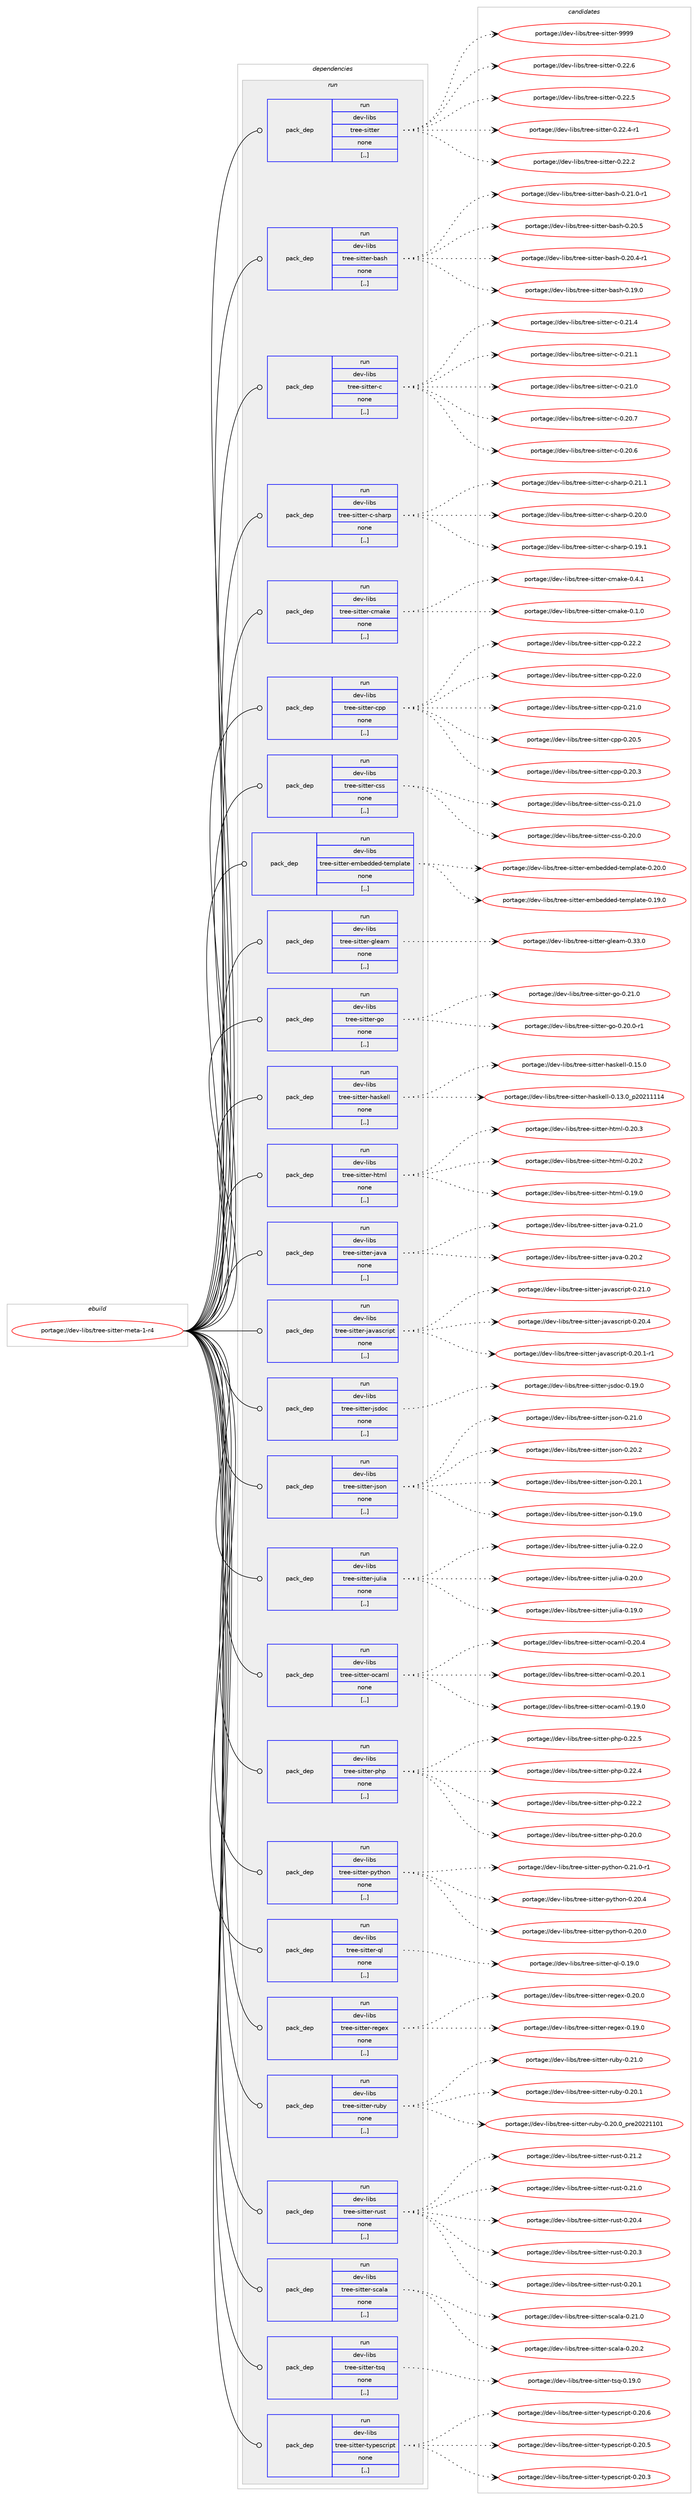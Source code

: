 digraph prolog {

# *************
# Graph options
# *************

newrank=true;
concentrate=true;
compound=true;
graph [rankdir=LR,fontname=Helvetica,fontsize=10,ranksep=1.5];#, ranksep=2.5, nodesep=0.2];
edge  [arrowhead=vee];
node  [fontname=Helvetica,fontsize=10];

# **********
# The ebuild
# **********

subgraph cluster_leftcol {
color=gray;
label=<<i>ebuild</i>>;
id [label="portage://dev-libs/tree-sitter-meta-1-r4", color=red, width=4, href="../dev-libs/tree-sitter-meta-1-r4.svg"];
}

# ****************
# The dependencies
# ****************

subgraph cluster_midcol {
color=gray;
label=<<i>dependencies</i>>;
subgraph cluster_compile {
fillcolor="#eeeeee";
style=filled;
label=<<i>compile</i>>;
}
subgraph cluster_compileandrun {
fillcolor="#eeeeee";
style=filled;
label=<<i>compile and run</i>>;
}
subgraph cluster_run {
fillcolor="#eeeeee";
style=filled;
label=<<i>run</i>>;
subgraph pack85301 {
dependency115006 [label=<<TABLE BORDER="0" CELLBORDER="1" CELLSPACING="0" CELLPADDING="4" WIDTH="220"><TR><TD ROWSPAN="6" CELLPADDING="30">pack_dep</TD></TR><TR><TD WIDTH="110">run</TD></TR><TR><TD>dev-libs</TD></TR><TR><TD>tree-sitter</TD></TR><TR><TD>none</TD></TR><TR><TD>[,,]</TD></TR></TABLE>>, shape=none, color=blue];
}
id:e -> dependency115006:w [weight=20,style="solid",arrowhead="odot"];
subgraph pack85302 {
dependency115007 [label=<<TABLE BORDER="0" CELLBORDER="1" CELLSPACING="0" CELLPADDING="4" WIDTH="220"><TR><TD ROWSPAN="6" CELLPADDING="30">pack_dep</TD></TR><TR><TD WIDTH="110">run</TD></TR><TR><TD>dev-libs</TD></TR><TR><TD>tree-sitter-bash</TD></TR><TR><TD>none</TD></TR><TR><TD>[,,]</TD></TR></TABLE>>, shape=none, color=blue];
}
id:e -> dependency115007:w [weight=20,style="solid",arrowhead="odot"];
subgraph pack85303 {
dependency115008 [label=<<TABLE BORDER="0" CELLBORDER="1" CELLSPACING="0" CELLPADDING="4" WIDTH="220"><TR><TD ROWSPAN="6" CELLPADDING="30">pack_dep</TD></TR><TR><TD WIDTH="110">run</TD></TR><TR><TD>dev-libs</TD></TR><TR><TD>tree-sitter-c</TD></TR><TR><TD>none</TD></TR><TR><TD>[,,]</TD></TR></TABLE>>, shape=none, color=blue];
}
id:e -> dependency115008:w [weight=20,style="solid",arrowhead="odot"];
subgraph pack85304 {
dependency115009 [label=<<TABLE BORDER="0" CELLBORDER="1" CELLSPACING="0" CELLPADDING="4" WIDTH="220"><TR><TD ROWSPAN="6" CELLPADDING="30">pack_dep</TD></TR><TR><TD WIDTH="110">run</TD></TR><TR><TD>dev-libs</TD></TR><TR><TD>tree-sitter-c-sharp</TD></TR><TR><TD>none</TD></TR><TR><TD>[,,]</TD></TR></TABLE>>, shape=none, color=blue];
}
id:e -> dependency115009:w [weight=20,style="solid",arrowhead="odot"];
subgraph pack85305 {
dependency115010 [label=<<TABLE BORDER="0" CELLBORDER="1" CELLSPACING="0" CELLPADDING="4" WIDTH="220"><TR><TD ROWSPAN="6" CELLPADDING="30">pack_dep</TD></TR><TR><TD WIDTH="110">run</TD></TR><TR><TD>dev-libs</TD></TR><TR><TD>tree-sitter-cmake</TD></TR><TR><TD>none</TD></TR><TR><TD>[,,]</TD></TR></TABLE>>, shape=none, color=blue];
}
id:e -> dependency115010:w [weight=20,style="solid",arrowhead="odot"];
subgraph pack85306 {
dependency115011 [label=<<TABLE BORDER="0" CELLBORDER="1" CELLSPACING="0" CELLPADDING="4" WIDTH="220"><TR><TD ROWSPAN="6" CELLPADDING="30">pack_dep</TD></TR><TR><TD WIDTH="110">run</TD></TR><TR><TD>dev-libs</TD></TR><TR><TD>tree-sitter-cpp</TD></TR><TR><TD>none</TD></TR><TR><TD>[,,]</TD></TR></TABLE>>, shape=none, color=blue];
}
id:e -> dependency115011:w [weight=20,style="solid",arrowhead="odot"];
subgraph pack85307 {
dependency115012 [label=<<TABLE BORDER="0" CELLBORDER="1" CELLSPACING="0" CELLPADDING="4" WIDTH="220"><TR><TD ROWSPAN="6" CELLPADDING="30">pack_dep</TD></TR><TR><TD WIDTH="110">run</TD></TR><TR><TD>dev-libs</TD></TR><TR><TD>tree-sitter-css</TD></TR><TR><TD>none</TD></TR><TR><TD>[,,]</TD></TR></TABLE>>, shape=none, color=blue];
}
id:e -> dependency115012:w [weight=20,style="solid",arrowhead="odot"];
subgraph pack85308 {
dependency115013 [label=<<TABLE BORDER="0" CELLBORDER="1" CELLSPACING="0" CELLPADDING="4" WIDTH="220"><TR><TD ROWSPAN="6" CELLPADDING="30">pack_dep</TD></TR><TR><TD WIDTH="110">run</TD></TR><TR><TD>dev-libs</TD></TR><TR><TD>tree-sitter-embedded-template</TD></TR><TR><TD>none</TD></TR><TR><TD>[,,]</TD></TR></TABLE>>, shape=none, color=blue];
}
id:e -> dependency115013:w [weight=20,style="solid",arrowhead="odot"];
subgraph pack85309 {
dependency115014 [label=<<TABLE BORDER="0" CELLBORDER="1" CELLSPACING="0" CELLPADDING="4" WIDTH="220"><TR><TD ROWSPAN="6" CELLPADDING="30">pack_dep</TD></TR><TR><TD WIDTH="110">run</TD></TR><TR><TD>dev-libs</TD></TR><TR><TD>tree-sitter-gleam</TD></TR><TR><TD>none</TD></TR><TR><TD>[,,]</TD></TR></TABLE>>, shape=none, color=blue];
}
id:e -> dependency115014:w [weight=20,style="solid",arrowhead="odot"];
subgraph pack85310 {
dependency115015 [label=<<TABLE BORDER="0" CELLBORDER="1" CELLSPACING="0" CELLPADDING="4" WIDTH="220"><TR><TD ROWSPAN="6" CELLPADDING="30">pack_dep</TD></TR><TR><TD WIDTH="110">run</TD></TR><TR><TD>dev-libs</TD></TR><TR><TD>tree-sitter-go</TD></TR><TR><TD>none</TD></TR><TR><TD>[,,]</TD></TR></TABLE>>, shape=none, color=blue];
}
id:e -> dependency115015:w [weight=20,style="solid",arrowhead="odot"];
subgraph pack85311 {
dependency115016 [label=<<TABLE BORDER="0" CELLBORDER="1" CELLSPACING="0" CELLPADDING="4" WIDTH="220"><TR><TD ROWSPAN="6" CELLPADDING="30">pack_dep</TD></TR><TR><TD WIDTH="110">run</TD></TR><TR><TD>dev-libs</TD></TR><TR><TD>tree-sitter-haskell</TD></TR><TR><TD>none</TD></TR><TR><TD>[,,]</TD></TR></TABLE>>, shape=none, color=blue];
}
id:e -> dependency115016:w [weight=20,style="solid",arrowhead="odot"];
subgraph pack85312 {
dependency115017 [label=<<TABLE BORDER="0" CELLBORDER="1" CELLSPACING="0" CELLPADDING="4" WIDTH="220"><TR><TD ROWSPAN="6" CELLPADDING="30">pack_dep</TD></TR><TR><TD WIDTH="110">run</TD></TR><TR><TD>dev-libs</TD></TR><TR><TD>tree-sitter-html</TD></TR><TR><TD>none</TD></TR><TR><TD>[,,]</TD></TR></TABLE>>, shape=none, color=blue];
}
id:e -> dependency115017:w [weight=20,style="solid",arrowhead="odot"];
subgraph pack85313 {
dependency115018 [label=<<TABLE BORDER="0" CELLBORDER="1" CELLSPACING="0" CELLPADDING="4" WIDTH="220"><TR><TD ROWSPAN="6" CELLPADDING="30">pack_dep</TD></TR><TR><TD WIDTH="110">run</TD></TR><TR><TD>dev-libs</TD></TR><TR><TD>tree-sitter-java</TD></TR><TR><TD>none</TD></TR><TR><TD>[,,]</TD></TR></TABLE>>, shape=none, color=blue];
}
id:e -> dependency115018:w [weight=20,style="solid",arrowhead="odot"];
subgraph pack85314 {
dependency115019 [label=<<TABLE BORDER="0" CELLBORDER="1" CELLSPACING="0" CELLPADDING="4" WIDTH="220"><TR><TD ROWSPAN="6" CELLPADDING="30">pack_dep</TD></TR><TR><TD WIDTH="110">run</TD></TR><TR><TD>dev-libs</TD></TR><TR><TD>tree-sitter-javascript</TD></TR><TR><TD>none</TD></TR><TR><TD>[,,]</TD></TR></TABLE>>, shape=none, color=blue];
}
id:e -> dependency115019:w [weight=20,style="solid",arrowhead="odot"];
subgraph pack85315 {
dependency115020 [label=<<TABLE BORDER="0" CELLBORDER="1" CELLSPACING="0" CELLPADDING="4" WIDTH="220"><TR><TD ROWSPAN="6" CELLPADDING="30">pack_dep</TD></TR><TR><TD WIDTH="110">run</TD></TR><TR><TD>dev-libs</TD></TR><TR><TD>tree-sitter-jsdoc</TD></TR><TR><TD>none</TD></TR><TR><TD>[,,]</TD></TR></TABLE>>, shape=none, color=blue];
}
id:e -> dependency115020:w [weight=20,style="solid",arrowhead="odot"];
subgraph pack85316 {
dependency115021 [label=<<TABLE BORDER="0" CELLBORDER="1" CELLSPACING="0" CELLPADDING="4" WIDTH="220"><TR><TD ROWSPAN="6" CELLPADDING="30">pack_dep</TD></TR><TR><TD WIDTH="110">run</TD></TR><TR><TD>dev-libs</TD></TR><TR><TD>tree-sitter-json</TD></TR><TR><TD>none</TD></TR><TR><TD>[,,]</TD></TR></TABLE>>, shape=none, color=blue];
}
id:e -> dependency115021:w [weight=20,style="solid",arrowhead="odot"];
subgraph pack85317 {
dependency115022 [label=<<TABLE BORDER="0" CELLBORDER="1" CELLSPACING="0" CELLPADDING="4" WIDTH="220"><TR><TD ROWSPAN="6" CELLPADDING="30">pack_dep</TD></TR><TR><TD WIDTH="110">run</TD></TR><TR><TD>dev-libs</TD></TR><TR><TD>tree-sitter-julia</TD></TR><TR><TD>none</TD></TR><TR><TD>[,,]</TD></TR></TABLE>>, shape=none, color=blue];
}
id:e -> dependency115022:w [weight=20,style="solid",arrowhead="odot"];
subgraph pack85318 {
dependency115023 [label=<<TABLE BORDER="0" CELLBORDER="1" CELLSPACING="0" CELLPADDING="4" WIDTH="220"><TR><TD ROWSPAN="6" CELLPADDING="30">pack_dep</TD></TR><TR><TD WIDTH="110">run</TD></TR><TR><TD>dev-libs</TD></TR><TR><TD>tree-sitter-ocaml</TD></TR><TR><TD>none</TD></TR><TR><TD>[,,]</TD></TR></TABLE>>, shape=none, color=blue];
}
id:e -> dependency115023:w [weight=20,style="solid",arrowhead="odot"];
subgraph pack85319 {
dependency115024 [label=<<TABLE BORDER="0" CELLBORDER="1" CELLSPACING="0" CELLPADDING="4" WIDTH="220"><TR><TD ROWSPAN="6" CELLPADDING="30">pack_dep</TD></TR><TR><TD WIDTH="110">run</TD></TR><TR><TD>dev-libs</TD></TR><TR><TD>tree-sitter-php</TD></TR><TR><TD>none</TD></TR><TR><TD>[,,]</TD></TR></TABLE>>, shape=none, color=blue];
}
id:e -> dependency115024:w [weight=20,style="solid",arrowhead="odot"];
subgraph pack85320 {
dependency115025 [label=<<TABLE BORDER="0" CELLBORDER="1" CELLSPACING="0" CELLPADDING="4" WIDTH="220"><TR><TD ROWSPAN="6" CELLPADDING="30">pack_dep</TD></TR><TR><TD WIDTH="110">run</TD></TR><TR><TD>dev-libs</TD></TR><TR><TD>tree-sitter-python</TD></TR><TR><TD>none</TD></TR><TR><TD>[,,]</TD></TR></TABLE>>, shape=none, color=blue];
}
id:e -> dependency115025:w [weight=20,style="solid",arrowhead="odot"];
subgraph pack85321 {
dependency115026 [label=<<TABLE BORDER="0" CELLBORDER="1" CELLSPACING="0" CELLPADDING="4" WIDTH="220"><TR><TD ROWSPAN="6" CELLPADDING="30">pack_dep</TD></TR><TR><TD WIDTH="110">run</TD></TR><TR><TD>dev-libs</TD></TR><TR><TD>tree-sitter-ql</TD></TR><TR><TD>none</TD></TR><TR><TD>[,,]</TD></TR></TABLE>>, shape=none, color=blue];
}
id:e -> dependency115026:w [weight=20,style="solid",arrowhead="odot"];
subgraph pack85322 {
dependency115027 [label=<<TABLE BORDER="0" CELLBORDER="1" CELLSPACING="0" CELLPADDING="4" WIDTH="220"><TR><TD ROWSPAN="6" CELLPADDING="30">pack_dep</TD></TR><TR><TD WIDTH="110">run</TD></TR><TR><TD>dev-libs</TD></TR><TR><TD>tree-sitter-regex</TD></TR><TR><TD>none</TD></TR><TR><TD>[,,]</TD></TR></TABLE>>, shape=none, color=blue];
}
id:e -> dependency115027:w [weight=20,style="solid",arrowhead="odot"];
subgraph pack85323 {
dependency115028 [label=<<TABLE BORDER="0" CELLBORDER="1" CELLSPACING="0" CELLPADDING="4" WIDTH="220"><TR><TD ROWSPAN="6" CELLPADDING="30">pack_dep</TD></TR><TR><TD WIDTH="110">run</TD></TR><TR><TD>dev-libs</TD></TR><TR><TD>tree-sitter-ruby</TD></TR><TR><TD>none</TD></TR><TR><TD>[,,]</TD></TR></TABLE>>, shape=none, color=blue];
}
id:e -> dependency115028:w [weight=20,style="solid",arrowhead="odot"];
subgraph pack85324 {
dependency115029 [label=<<TABLE BORDER="0" CELLBORDER="1" CELLSPACING="0" CELLPADDING="4" WIDTH="220"><TR><TD ROWSPAN="6" CELLPADDING="30">pack_dep</TD></TR><TR><TD WIDTH="110">run</TD></TR><TR><TD>dev-libs</TD></TR><TR><TD>tree-sitter-rust</TD></TR><TR><TD>none</TD></TR><TR><TD>[,,]</TD></TR></TABLE>>, shape=none, color=blue];
}
id:e -> dependency115029:w [weight=20,style="solid",arrowhead="odot"];
subgraph pack85325 {
dependency115030 [label=<<TABLE BORDER="0" CELLBORDER="1" CELLSPACING="0" CELLPADDING="4" WIDTH="220"><TR><TD ROWSPAN="6" CELLPADDING="30">pack_dep</TD></TR><TR><TD WIDTH="110">run</TD></TR><TR><TD>dev-libs</TD></TR><TR><TD>tree-sitter-scala</TD></TR><TR><TD>none</TD></TR><TR><TD>[,,]</TD></TR></TABLE>>, shape=none, color=blue];
}
id:e -> dependency115030:w [weight=20,style="solid",arrowhead="odot"];
subgraph pack85326 {
dependency115031 [label=<<TABLE BORDER="0" CELLBORDER="1" CELLSPACING="0" CELLPADDING="4" WIDTH="220"><TR><TD ROWSPAN="6" CELLPADDING="30">pack_dep</TD></TR><TR><TD WIDTH="110">run</TD></TR><TR><TD>dev-libs</TD></TR><TR><TD>tree-sitter-tsq</TD></TR><TR><TD>none</TD></TR><TR><TD>[,,]</TD></TR></TABLE>>, shape=none, color=blue];
}
id:e -> dependency115031:w [weight=20,style="solid",arrowhead="odot"];
subgraph pack85327 {
dependency115032 [label=<<TABLE BORDER="0" CELLBORDER="1" CELLSPACING="0" CELLPADDING="4" WIDTH="220"><TR><TD ROWSPAN="6" CELLPADDING="30">pack_dep</TD></TR><TR><TD WIDTH="110">run</TD></TR><TR><TD>dev-libs</TD></TR><TR><TD>tree-sitter-typescript</TD></TR><TR><TD>none</TD></TR><TR><TD>[,,]</TD></TR></TABLE>>, shape=none, color=blue];
}
id:e -> dependency115032:w [weight=20,style="solid",arrowhead="odot"];
}
}

# **************
# The candidates
# **************

subgraph cluster_choices {
rank=same;
color=gray;
label=<<i>candidates</i>>;

subgraph choice85301 {
color=black;
nodesep=1;
choice100101118451081059811547116114101101451151051161161011144557575757 [label="portage://dev-libs/tree-sitter-9999", color=red, width=4,href="../dev-libs/tree-sitter-9999.svg"];
choice1001011184510810598115471161141011014511510511611610111445484650504654 [label="portage://dev-libs/tree-sitter-0.22.6", color=red, width=4,href="../dev-libs/tree-sitter-0.22.6.svg"];
choice1001011184510810598115471161141011014511510511611610111445484650504653 [label="portage://dev-libs/tree-sitter-0.22.5", color=red, width=4,href="../dev-libs/tree-sitter-0.22.5.svg"];
choice10010111845108105981154711611410110145115105116116101114454846505046524511449 [label="portage://dev-libs/tree-sitter-0.22.4-r1", color=red, width=4,href="../dev-libs/tree-sitter-0.22.4-r1.svg"];
choice1001011184510810598115471161141011014511510511611610111445484650504650 [label="portage://dev-libs/tree-sitter-0.22.2", color=red, width=4,href="../dev-libs/tree-sitter-0.22.2.svg"];
dependency115006:e -> choice100101118451081059811547116114101101451151051161161011144557575757:w [style=dotted,weight="100"];
dependency115006:e -> choice1001011184510810598115471161141011014511510511611610111445484650504654:w [style=dotted,weight="100"];
dependency115006:e -> choice1001011184510810598115471161141011014511510511611610111445484650504653:w [style=dotted,weight="100"];
dependency115006:e -> choice10010111845108105981154711611410110145115105116116101114454846505046524511449:w [style=dotted,weight="100"];
dependency115006:e -> choice1001011184510810598115471161141011014511510511611610111445484650504650:w [style=dotted,weight="100"];
}
subgraph choice85302 {
color=black;
nodesep=1;
choice10010111845108105981154711611410110145115105116116101114459897115104454846504946484511449 [label="portage://dev-libs/tree-sitter-bash-0.21.0-r1", color=red, width=4,href="../dev-libs/tree-sitter-bash-0.21.0-r1.svg"];
choice1001011184510810598115471161141011014511510511611610111445989711510445484650484653 [label="portage://dev-libs/tree-sitter-bash-0.20.5", color=red, width=4,href="../dev-libs/tree-sitter-bash-0.20.5.svg"];
choice10010111845108105981154711611410110145115105116116101114459897115104454846504846524511449 [label="portage://dev-libs/tree-sitter-bash-0.20.4-r1", color=red, width=4,href="../dev-libs/tree-sitter-bash-0.20.4-r1.svg"];
choice1001011184510810598115471161141011014511510511611610111445989711510445484649574648 [label="portage://dev-libs/tree-sitter-bash-0.19.0", color=red, width=4,href="../dev-libs/tree-sitter-bash-0.19.0.svg"];
dependency115007:e -> choice10010111845108105981154711611410110145115105116116101114459897115104454846504946484511449:w [style=dotted,weight="100"];
dependency115007:e -> choice1001011184510810598115471161141011014511510511611610111445989711510445484650484653:w [style=dotted,weight="100"];
dependency115007:e -> choice10010111845108105981154711611410110145115105116116101114459897115104454846504846524511449:w [style=dotted,weight="100"];
dependency115007:e -> choice1001011184510810598115471161141011014511510511611610111445989711510445484649574648:w [style=dotted,weight="100"];
}
subgraph choice85303 {
color=black;
nodesep=1;
choice10010111845108105981154711611410110145115105116116101114459945484650494652 [label="portage://dev-libs/tree-sitter-c-0.21.4", color=red, width=4,href="../dev-libs/tree-sitter-c-0.21.4.svg"];
choice10010111845108105981154711611410110145115105116116101114459945484650494649 [label="portage://dev-libs/tree-sitter-c-0.21.1", color=red, width=4,href="../dev-libs/tree-sitter-c-0.21.1.svg"];
choice10010111845108105981154711611410110145115105116116101114459945484650494648 [label="portage://dev-libs/tree-sitter-c-0.21.0", color=red, width=4,href="../dev-libs/tree-sitter-c-0.21.0.svg"];
choice10010111845108105981154711611410110145115105116116101114459945484650484655 [label="portage://dev-libs/tree-sitter-c-0.20.7", color=red, width=4,href="../dev-libs/tree-sitter-c-0.20.7.svg"];
choice10010111845108105981154711611410110145115105116116101114459945484650484654 [label="portage://dev-libs/tree-sitter-c-0.20.6", color=red, width=4,href="../dev-libs/tree-sitter-c-0.20.6.svg"];
dependency115008:e -> choice10010111845108105981154711611410110145115105116116101114459945484650494652:w [style=dotted,weight="100"];
dependency115008:e -> choice10010111845108105981154711611410110145115105116116101114459945484650494649:w [style=dotted,weight="100"];
dependency115008:e -> choice10010111845108105981154711611410110145115105116116101114459945484650494648:w [style=dotted,weight="100"];
dependency115008:e -> choice10010111845108105981154711611410110145115105116116101114459945484650484655:w [style=dotted,weight="100"];
dependency115008:e -> choice10010111845108105981154711611410110145115105116116101114459945484650484654:w [style=dotted,weight="100"];
}
subgraph choice85304 {
color=black;
nodesep=1;
choice100101118451081059811547116114101101451151051161161011144599451151049711411245484650494649 [label="portage://dev-libs/tree-sitter-c-sharp-0.21.1", color=red, width=4,href="../dev-libs/tree-sitter-c-sharp-0.21.1.svg"];
choice100101118451081059811547116114101101451151051161161011144599451151049711411245484650484648 [label="portage://dev-libs/tree-sitter-c-sharp-0.20.0", color=red, width=4,href="../dev-libs/tree-sitter-c-sharp-0.20.0.svg"];
choice100101118451081059811547116114101101451151051161161011144599451151049711411245484649574649 [label="portage://dev-libs/tree-sitter-c-sharp-0.19.1", color=red, width=4,href="../dev-libs/tree-sitter-c-sharp-0.19.1.svg"];
dependency115009:e -> choice100101118451081059811547116114101101451151051161161011144599451151049711411245484650494649:w [style=dotted,weight="100"];
dependency115009:e -> choice100101118451081059811547116114101101451151051161161011144599451151049711411245484650484648:w [style=dotted,weight="100"];
dependency115009:e -> choice100101118451081059811547116114101101451151051161161011144599451151049711411245484649574649:w [style=dotted,weight="100"];
}
subgraph choice85305 {
color=black;
nodesep=1;
choice10010111845108105981154711611410110145115105116116101114459910997107101454846524649 [label="portage://dev-libs/tree-sitter-cmake-0.4.1", color=red, width=4,href="../dev-libs/tree-sitter-cmake-0.4.1.svg"];
choice10010111845108105981154711611410110145115105116116101114459910997107101454846494648 [label="portage://dev-libs/tree-sitter-cmake-0.1.0", color=red, width=4,href="../dev-libs/tree-sitter-cmake-0.1.0.svg"];
dependency115010:e -> choice10010111845108105981154711611410110145115105116116101114459910997107101454846524649:w [style=dotted,weight="100"];
dependency115010:e -> choice10010111845108105981154711611410110145115105116116101114459910997107101454846494648:w [style=dotted,weight="100"];
}
subgraph choice85306 {
color=black;
nodesep=1;
choice10010111845108105981154711611410110145115105116116101114459911211245484650504650 [label="portage://dev-libs/tree-sitter-cpp-0.22.2", color=red, width=4,href="../dev-libs/tree-sitter-cpp-0.22.2.svg"];
choice10010111845108105981154711611410110145115105116116101114459911211245484650504648 [label="portage://dev-libs/tree-sitter-cpp-0.22.0", color=red, width=4,href="../dev-libs/tree-sitter-cpp-0.22.0.svg"];
choice10010111845108105981154711611410110145115105116116101114459911211245484650494648 [label="portage://dev-libs/tree-sitter-cpp-0.21.0", color=red, width=4,href="../dev-libs/tree-sitter-cpp-0.21.0.svg"];
choice10010111845108105981154711611410110145115105116116101114459911211245484650484653 [label="portage://dev-libs/tree-sitter-cpp-0.20.5", color=red, width=4,href="../dev-libs/tree-sitter-cpp-0.20.5.svg"];
choice10010111845108105981154711611410110145115105116116101114459911211245484650484651 [label="portage://dev-libs/tree-sitter-cpp-0.20.3", color=red, width=4,href="../dev-libs/tree-sitter-cpp-0.20.3.svg"];
dependency115011:e -> choice10010111845108105981154711611410110145115105116116101114459911211245484650504650:w [style=dotted,weight="100"];
dependency115011:e -> choice10010111845108105981154711611410110145115105116116101114459911211245484650504648:w [style=dotted,weight="100"];
dependency115011:e -> choice10010111845108105981154711611410110145115105116116101114459911211245484650494648:w [style=dotted,weight="100"];
dependency115011:e -> choice10010111845108105981154711611410110145115105116116101114459911211245484650484653:w [style=dotted,weight="100"];
dependency115011:e -> choice10010111845108105981154711611410110145115105116116101114459911211245484650484651:w [style=dotted,weight="100"];
}
subgraph choice85307 {
color=black;
nodesep=1;
choice10010111845108105981154711611410110145115105116116101114459911511545484650494648 [label="portage://dev-libs/tree-sitter-css-0.21.0", color=red, width=4,href="../dev-libs/tree-sitter-css-0.21.0.svg"];
choice10010111845108105981154711611410110145115105116116101114459911511545484650484648 [label="portage://dev-libs/tree-sitter-css-0.20.0", color=red, width=4,href="../dev-libs/tree-sitter-css-0.20.0.svg"];
dependency115012:e -> choice10010111845108105981154711611410110145115105116116101114459911511545484650494648:w [style=dotted,weight="100"];
dependency115012:e -> choice10010111845108105981154711611410110145115105116116101114459911511545484650484648:w [style=dotted,weight="100"];
}
subgraph choice85308 {
color=black;
nodesep=1;
choice100101118451081059811547116114101101451151051161161011144510110998101100100101100451161011091121089711610145484650484648 [label="portage://dev-libs/tree-sitter-embedded-template-0.20.0", color=red, width=4,href="../dev-libs/tree-sitter-embedded-template-0.20.0.svg"];
choice100101118451081059811547116114101101451151051161161011144510110998101100100101100451161011091121089711610145484649574648 [label="portage://dev-libs/tree-sitter-embedded-template-0.19.0", color=red, width=4,href="../dev-libs/tree-sitter-embedded-template-0.19.0.svg"];
dependency115013:e -> choice100101118451081059811547116114101101451151051161161011144510110998101100100101100451161011091121089711610145484650484648:w [style=dotted,weight="100"];
dependency115013:e -> choice100101118451081059811547116114101101451151051161161011144510110998101100100101100451161011091121089711610145484649574648:w [style=dotted,weight="100"];
}
subgraph choice85309 {
color=black;
nodesep=1;
choice10010111845108105981154711611410110145115105116116101114451031081019710945484651514648 [label="portage://dev-libs/tree-sitter-gleam-0.33.0", color=red, width=4,href="../dev-libs/tree-sitter-gleam-0.33.0.svg"];
dependency115014:e -> choice10010111845108105981154711611410110145115105116116101114451031081019710945484651514648:w [style=dotted,weight="100"];
}
subgraph choice85310 {
color=black;
nodesep=1;
choice100101118451081059811547116114101101451151051161161011144510311145484650494648 [label="portage://dev-libs/tree-sitter-go-0.21.0", color=red, width=4,href="../dev-libs/tree-sitter-go-0.21.0.svg"];
choice1001011184510810598115471161141011014511510511611610111445103111454846504846484511449 [label="portage://dev-libs/tree-sitter-go-0.20.0-r1", color=red, width=4,href="../dev-libs/tree-sitter-go-0.20.0-r1.svg"];
dependency115015:e -> choice100101118451081059811547116114101101451151051161161011144510311145484650494648:w [style=dotted,weight="100"];
dependency115015:e -> choice1001011184510810598115471161141011014511510511611610111445103111454846504846484511449:w [style=dotted,weight="100"];
}
subgraph choice85311 {
color=black;
nodesep=1;
choice10010111845108105981154711611410110145115105116116101114451049711510710110810845484649534648 [label="portage://dev-libs/tree-sitter-haskell-0.15.0", color=red, width=4,href="../dev-libs/tree-sitter-haskell-0.15.0.svg"];
choice10010111845108105981154711611410110145115105116116101114451049711510710110810845484649514648951125048504949494952 [label="portage://dev-libs/tree-sitter-haskell-0.13.0_p20211114", color=red, width=4,href="../dev-libs/tree-sitter-haskell-0.13.0_p20211114.svg"];
dependency115016:e -> choice10010111845108105981154711611410110145115105116116101114451049711510710110810845484649534648:w [style=dotted,weight="100"];
dependency115016:e -> choice10010111845108105981154711611410110145115105116116101114451049711510710110810845484649514648951125048504949494952:w [style=dotted,weight="100"];
}
subgraph choice85312 {
color=black;
nodesep=1;
choice100101118451081059811547116114101101451151051161161011144510411610910845484650484651 [label="portage://dev-libs/tree-sitter-html-0.20.3", color=red, width=4,href="../dev-libs/tree-sitter-html-0.20.3.svg"];
choice100101118451081059811547116114101101451151051161161011144510411610910845484650484650 [label="portage://dev-libs/tree-sitter-html-0.20.2", color=red, width=4,href="../dev-libs/tree-sitter-html-0.20.2.svg"];
choice100101118451081059811547116114101101451151051161161011144510411610910845484649574648 [label="portage://dev-libs/tree-sitter-html-0.19.0", color=red, width=4,href="../dev-libs/tree-sitter-html-0.19.0.svg"];
dependency115017:e -> choice100101118451081059811547116114101101451151051161161011144510411610910845484650484651:w [style=dotted,weight="100"];
dependency115017:e -> choice100101118451081059811547116114101101451151051161161011144510411610910845484650484650:w [style=dotted,weight="100"];
dependency115017:e -> choice100101118451081059811547116114101101451151051161161011144510411610910845484649574648:w [style=dotted,weight="100"];
}
subgraph choice85313 {
color=black;
nodesep=1;
choice1001011184510810598115471161141011014511510511611610111445106971189745484650494648 [label="portage://dev-libs/tree-sitter-java-0.21.0", color=red, width=4,href="../dev-libs/tree-sitter-java-0.21.0.svg"];
choice1001011184510810598115471161141011014511510511611610111445106971189745484650484650 [label="portage://dev-libs/tree-sitter-java-0.20.2", color=red, width=4,href="../dev-libs/tree-sitter-java-0.20.2.svg"];
dependency115018:e -> choice1001011184510810598115471161141011014511510511611610111445106971189745484650494648:w [style=dotted,weight="100"];
dependency115018:e -> choice1001011184510810598115471161141011014511510511611610111445106971189745484650484650:w [style=dotted,weight="100"];
}
subgraph choice85314 {
color=black;
nodesep=1;
choice100101118451081059811547116114101101451151051161161011144510697118971159911410511211645484650494648 [label="portage://dev-libs/tree-sitter-javascript-0.21.0", color=red, width=4,href="../dev-libs/tree-sitter-javascript-0.21.0.svg"];
choice100101118451081059811547116114101101451151051161161011144510697118971159911410511211645484650484652 [label="portage://dev-libs/tree-sitter-javascript-0.20.4", color=red, width=4,href="../dev-libs/tree-sitter-javascript-0.20.4.svg"];
choice1001011184510810598115471161141011014511510511611610111445106971189711599114105112116454846504846494511449 [label="portage://dev-libs/tree-sitter-javascript-0.20.1-r1", color=red, width=4,href="../dev-libs/tree-sitter-javascript-0.20.1-r1.svg"];
dependency115019:e -> choice100101118451081059811547116114101101451151051161161011144510697118971159911410511211645484650494648:w [style=dotted,weight="100"];
dependency115019:e -> choice100101118451081059811547116114101101451151051161161011144510697118971159911410511211645484650484652:w [style=dotted,weight="100"];
dependency115019:e -> choice1001011184510810598115471161141011014511510511611610111445106971189711599114105112116454846504846494511449:w [style=dotted,weight="100"];
}
subgraph choice85315 {
color=black;
nodesep=1;
choice10010111845108105981154711611410110145115105116116101114451061151001119945484649574648 [label="portage://dev-libs/tree-sitter-jsdoc-0.19.0", color=red, width=4,href="../dev-libs/tree-sitter-jsdoc-0.19.0.svg"];
dependency115020:e -> choice10010111845108105981154711611410110145115105116116101114451061151001119945484649574648:w [style=dotted,weight="100"];
}
subgraph choice85316 {
color=black;
nodesep=1;
choice100101118451081059811547116114101101451151051161161011144510611511111045484650494648 [label="portage://dev-libs/tree-sitter-json-0.21.0", color=red, width=4,href="../dev-libs/tree-sitter-json-0.21.0.svg"];
choice100101118451081059811547116114101101451151051161161011144510611511111045484650484650 [label="portage://dev-libs/tree-sitter-json-0.20.2", color=red, width=4,href="../dev-libs/tree-sitter-json-0.20.2.svg"];
choice100101118451081059811547116114101101451151051161161011144510611511111045484650484649 [label="portage://dev-libs/tree-sitter-json-0.20.1", color=red, width=4,href="../dev-libs/tree-sitter-json-0.20.1.svg"];
choice100101118451081059811547116114101101451151051161161011144510611511111045484649574648 [label="portage://dev-libs/tree-sitter-json-0.19.0", color=red, width=4,href="../dev-libs/tree-sitter-json-0.19.0.svg"];
dependency115021:e -> choice100101118451081059811547116114101101451151051161161011144510611511111045484650494648:w [style=dotted,weight="100"];
dependency115021:e -> choice100101118451081059811547116114101101451151051161161011144510611511111045484650484650:w [style=dotted,weight="100"];
dependency115021:e -> choice100101118451081059811547116114101101451151051161161011144510611511111045484650484649:w [style=dotted,weight="100"];
dependency115021:e -> choice100101118451081059811547116114101101451151051161161011144510611511111045484649574648:w [style=dotted,weight="100"];
}
subgraph choice85317 {
color=black;
nodesep=1;
choice10010111845108105981154711611410110145115105116116101114451061171081059745484650504648 [label="portage://dev-libs/tree-sitter-julia-0.22.0", color=red, width=4,href="../dev-libs/tree-sitter-julia-0.22.0.svg"];
choice10010111845108105981154711611410110145115105116116101114451061171081059745484650484648 [label="portage://dev-libs/tree-sitter-julia-0.20.0", color=red, width=4,href="../dev-libs/tree-sitter-julia-0.20.0.svg"];
choice10010111845108105981154711611410110145115105116116101114451061171081059745484649574648 [label="portage://dev-libs/tree-sitter-julia-0.19.0", color=red, width=4,href="../dev-libs/tree-sitter-julia-0.19.0.svg"];
dependency115022:e -> choice10010111845108105981154711611410110145115105116116101114451061171081059745484650504648:w [style=dotted,weight="100"];
dependency115022:e -> choice10010111845108105981154711611410110145115105116116101114451061171081059745484650484648:w [style=dotted,weight="100"];
dependency115022:e -> choice10010111845108105981154711611410110145115105116116101114451061171081059745484649574648:w [style=dotted,weight="100"];
}
subgraph choice85318 {
color=black;
nodesep=1;
choice1001011184510810598115471161141011014511510511611610111445111999710910845484650484652 [label="portage://dev-libs/tree-sitter-ocaml-0.20.4", color=red, width=4,href="../dev-libs/tree-sitter-ocaml-0.20.4.svg"];
choice1001011184510810598115471161141011014511510511611610111445111999710910845484650484649 [label="portage://dev-libs/tree-sitter-ocaml-0.20.1", color=red, width=4,href="../dev-libs/tree-sitter-ocaml-0.20.1.svg"];
choice1001011184510810598115471161141011014511510511611610111445111999710910845484649574648 [label="portage://dev-libs/tree-sitter-ocaml-0.19.0", color=red, width=4,href="../dev-libs/tree-sitter-ocaml-0.19.0.svg"];
dependency115023:e -> choice1001011184510810598115471161141011014511510511611610111445111999710910845484650484652:w [style=dotted,weight="100"];
dependency115023:e -> choice1001011184510810598115471161141011014511510511611610111445111999710910845484650484649:w [style=dotted,weight="100"];
dependency115023:e -> choice1001011184510810598115471161141011014511510511611610111445111999710910845484649574648:w [style=dotted,weight="100"];
}
subgraph choice85319 {
color=black;
nodesep=1;
choice100101118451081059811547116114101101451151051161161011144511210411245484650504653 [label="portage://dev-libs/tree-sitter-php-0.22.5", color=red, width=4,href="../dev-libs/tree-sitter-php-0.22.5.svg"];
choice100101118451081059811547116114101101451151051161161011144511210411245484650504652 [label="portage://dev-libs/tree-sitter-php-0.22.4", color=red, width=4,href="../dev-libs/tree-sitter-php-0.22.4.svg"];
choice100101118451081059811547116114101101451151051161161011144511210411245484650504650 [label="portage://dev-libs/tree-sitter-php-0.22.2", color=red, width=4,href="../dev-libs/tree-sitter-php-0.22.2.svg"];
choice100101118451081059811547116114101101451151051161161011144511210411245484650484648 [label="portage://dev-libs/tree-sitter-php-0.20.0", color=red, width=4,href="../dev-libs/tree-sitter-php-0.20.0.svg"];
dependency115024:e -> choice100101118451081059811547116114101101451151051161161011144511210411245484650504653:w [style=dotted,weight="100"];
dependency115024:e -> choice100101118451081059811547116114101101451151051161161011144511210411245484650504652:w [style=dotted,weight="100"];
dependency115024:e -> choice100101118451081059811547116114101101451151051161161011144511210411245484650504650:w [style=dotted,weight="100"];
dependency115024:e -> choice100101118451081059811547116114101101451151051161161011144511210411245484650484648:w [style=dotted,weight="100"];
}
subgraph choice85320 {
color=black;
nodesep=1;
choice1001011184510810598115471161141011014511510511611610111445112121116104111110454846504946484511449 [label="portage://dev-libs/tree-sitter-python-0.21.0-r1", color=red, width=4,href="../dev-libs/tree-sitter-python-0.21.0-r1.svg"];
choice100101118451081059811547116114101101451151051161161011144511212111610411111045484650484652 [label="portage://dev-libs/tree-sitter-python-0.20.4", color=red, width=4,href="../dev-libs/tree-sitter-python-0.20.4.svg"];
choice100101118451081059811547116114101101451151051161161011144511212111610411111045484650484648 [label="portage://dev-libs/tree-sitter-python-0.20.0", color=red, width=4,href="../dev-libs/tree-sitter-python-0.20.0.svg"];
dependency115025:e -> choice1001011184510810598115471161141011014511510511611610111445112121116104111110454846504946484511449:w [style=dotted,weight="100"];
dependency115025:e -> choice100101118451081059811547116114101101451151051161161011144511212111610411111045484650484652:w [style=dotted,weight="100"];
dependency115025:e -> choice100101118451081059811547116114101101451151051161161011144511212111610411111045484650484648:w [style=dotted,weight="100"];
}
subgraph choice85321 {
color=black;
nodesep=1;
choice100101118451081059811547116114101101451151051161161011144511310845484649574648 [label="portage://dev-libs/tree-sitter-ql-0.19.0", color=red, width=4,href="../dev-libs/tree-sitter-ql-0.19.0.svg"];
dependency115026:e -> choice100101118451081059811547116114101101451151051161161011144511310845484649574648:w [style=dotted,weight="100"];
}
subgraph choice85322 {
color=black;
nodesep=1;
choice100101118451081059811547116114101101451151051161161011144511410110310112045484650484648 [label="portage://dev-libs/tree-sitter-regex-0.20.0", color=red, width=4,href="../dev-libs/tree-sitter-regex-0.20.0.svg"];
choice100101118451081059811547116114101101451151051161161011144511410110310112045484649574648 [label="portage://dev-libs/tree-sitter-regex-0.19.0", color=red, width=4,href="../dev-libs/tree-sitter-regex-0.19.0.svg"];
dependency115027:e -> choice100101118451081059811547116114101101451151051161161011144511410110310112045484650484648:w [style=dotted,weight="100"];
dependency115027:e -> choice100101118451081059811547116114101101451151051161161011144511410110310112045484649574648:w [style=dotted,weight="100"];
}
subgraph choice85323 {
color=black;
nodesep=1;
choice10010111845108105981154711611410110145115105116116101114451141179812145484650494648 [label="portage://dev-libs/tree-sitter-ruby-0.21.0", color=red, width=4,href="../dev-libs/tree-sitter-ruby-0.21.0.svg"];
choice10010111845108105981154711611410110145115105116116101114451141179812145484650484649 [label="portage://dev-libs/tree-sitter-ruby-0.20.1", color=red, width=4,href="../dev-libs/tree-sitter-ruby-0.20.1.svg"];
choice10010111845108105981154711611410110145115105116116101114451141179812145484650484648951121141015048505049494849 [label="portage://dev-libs/tree-sitter-ruby-0.20.0_pre20221101", color=red, width=4,href="../dev-libs/tree-sitter-ruby-0.20.0_pre20221101.svg"];
dependency115028:e -> choice10010111845108105981154711611410110145115105116116101114451141179812145484650494648:w [style=dotted,weight="100"];
dependency115028:e -> choice10010111845108105981154711611410110145115105116116101114451141179812145484650484649:w [style=dotted,weight="100"];
dependency115028:e -> choice10010111845108105981154711611410110145115105116116101114451141179812145484650484648951121141015048505049494849:w [style=dotted,weight="100"];
}
subgraph choice85324 {
color=black;
nodesep=1;
choice100101118451081059811547116114101101451151051161161011144511411711511645484650494650 [label="portage://dev-libs/tree-sitter-rust-0.21.2", color=red, width=4,href="../dev-libs/tree-sitter-rust-0.21.2.svg"];
choice100101118451081059811547116114101101451151051161161011144511411711511645484650494648 [label="portage://dev-libs/tree-sitter-rust-0.21.0", color=red, width=4,href="../dev-libs/tree-sitter-rust-0.21.0.svg"];
choice100101118451081059811547116114101101451151051161161011144511411711511645484650484652 [label="portage://dev-libs/tree-sitter-rust-0.20.4", color=red, width=4,href="../dev-libs/tree-sitter-rust-0.20.4.svg"];
choice100101118451081059811547116114101101451151051161161011144511411711511645484650484651 [label="portage://dev-libs/tree-sitter-rust-0.20.3", color=red, width=4,href="../dev-libs/tree-sitter-rust-0.20.3.svg"];
choice100101118451081059811547116114101101451151051161161011144511411711511645484650484649 [label="portage://dev-libs/tree-sitter-rust-0.20.1", color=red, width=4,href="../dev-libs/tree-sitter-rust-0.20.1.svg"];
dependency115029:e -> choice100101118451081059811547116114101101451151051161161011144511411711511645484650494650:w [style=dotted,weight="100"];
dependency115029:e -> choice100101118451081059811547116114101101451151051161161011144511411711511645484650494648:w [style=dotted,weight="100"];
dependency115029:e -> choice100101118451081059811547116114101101451151051161161011144511411711511645484650484652:w [style=dotted,weight="100"];
dependency115029:e -> choice100101118451081059811547116114101101451151051161161011144511411711511645484650484651:w [style=dotted,weight="100"];
dependency115029:e -> choice100101118451081059811547116114101101451151051161161011144511411711511645484650484649:w [style=dotted,weight="100"];
}
subgraph choice85325 {
color=black;
nodesep=1;
choice100101118451081059811547116114101101451151051161161011144511599971089745484650494648 [label="portage://dev-libs/tree-sitter-scala-0.21.0", color=red, width=4,href="../dev-libs/tree-sitter-scala-0.21.0.svg"];
choice100101118451081059811547116114101101451151051161161011144511599971089745484650484650 [label="portage://dev-libs/tree-sitter-scala-0.20.2", color=red, width=4,href="../dev-libs/tree-sitter-scala-0.20.2.svg"];
dependency115030:e -> choice100101118451081059811547116114101101451151051161161011144511599971089745484650494648:w [style=dotted,weight="100"];
dependency115030:e -> choice100101118451081059811547116114101101451151051161161011144511599971089745484650484650:w [style=dotted,weight="100"];
}
subgraph choice85326 {
color=black;
nodesep=1;
choice100101118451081059811547116114101101451151051161161011144511611511345484649574648 [label="portage://dev-libs/tree-sitter-tsq-0.19.0", color=red, width=4,href="../dev-libs/tree-sitter-tsq-0.19.0.svg"];
dependency115031:e -> choice100101118451081059811547116114101101451151051161161011144511611511345484649574648:w [style=dotted,weight="100"];
}
subgraph choice85327 {
color=black;
nodesep=1;
choice10010111845108105981154711611410110145115105116116101114451161211121011159911410511211645484650484654 [label="portage://dev-libs/tree-sitter-typescript-0.20.6", color=red, width=4,href="../dev-libs/tree-sitter-typescript-0.20.6.svg"];
choice10010111845108105981154711611410110145115105116116101114451161211121011159911410511211645484650484653 [label="portage://dev-libs/tree-sitter-typescript-0.20.5", color=red, width=4,href="../dev-libs/tree-sitter-typescript-0.20.5.svg"];
choice10010111845108105981154711611410110145115105116116101114451161211121011159911410511211645484650484651 [label="portage://dev-libs/tree-sitter-typescript-0.20.3", color=red, width=4,href="../dev-libs/tree-sitter-typescript-0.20.3.svg"];
dependency115032:e -> choice10010111845108105981154711611410110145115105116116101114451161211121011159911410511211645484650484654:w [style=dotted,weight="100"];
dependency115032:e -> choice10010111845108105981154711611410110145115105116116101114451161211121011159911410511211645484650484653:w [style=dotted,weight="100"];
dependency115032:e -> choice10010111845108105981154711611410110145115105116116101114451161211121011159911410511211645484650484651:w [style=dotted,weight="100"];
}
}

}
